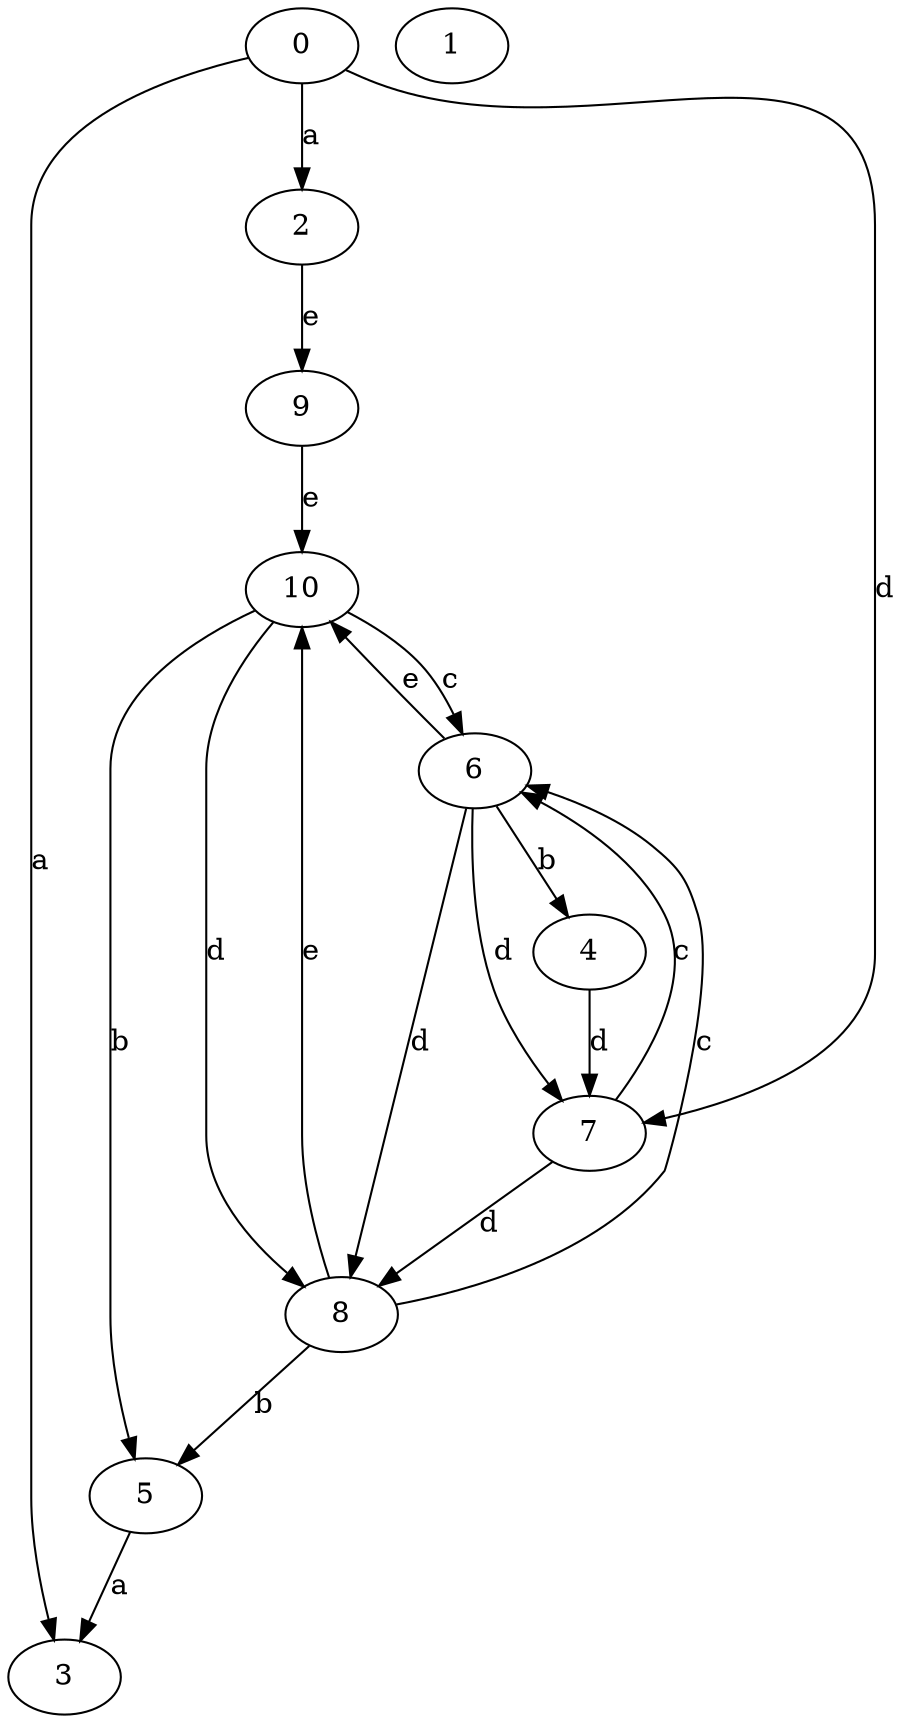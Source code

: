 strict digraph  {
0;
1;
2;
3;
4;
5;
6;
7;
8;
9;
10;
0 -> 2  [label=a];
0 -> 3  [label=a];
0 -> 7  [label=d];
2 -> 9  [label=e];
4 -> 7  [label=d];
5 -> 3  [label=a];
6 -> 4  [label=b];
6 -> 7  [label=d];
6 -> 8  [label=d];
6 -> 10  [label=e];
7 -> 6  [label=c];
7 -> 8  [label=d];
8 -> 5  [label=b];
8 -> 6  [label=c];
8 -> 10  [label=e];
9 -> 10  [label=e];
10 -> 5  [label=b];
10 -> 6  [label=c];
10 -> 8  [label=d];
}
